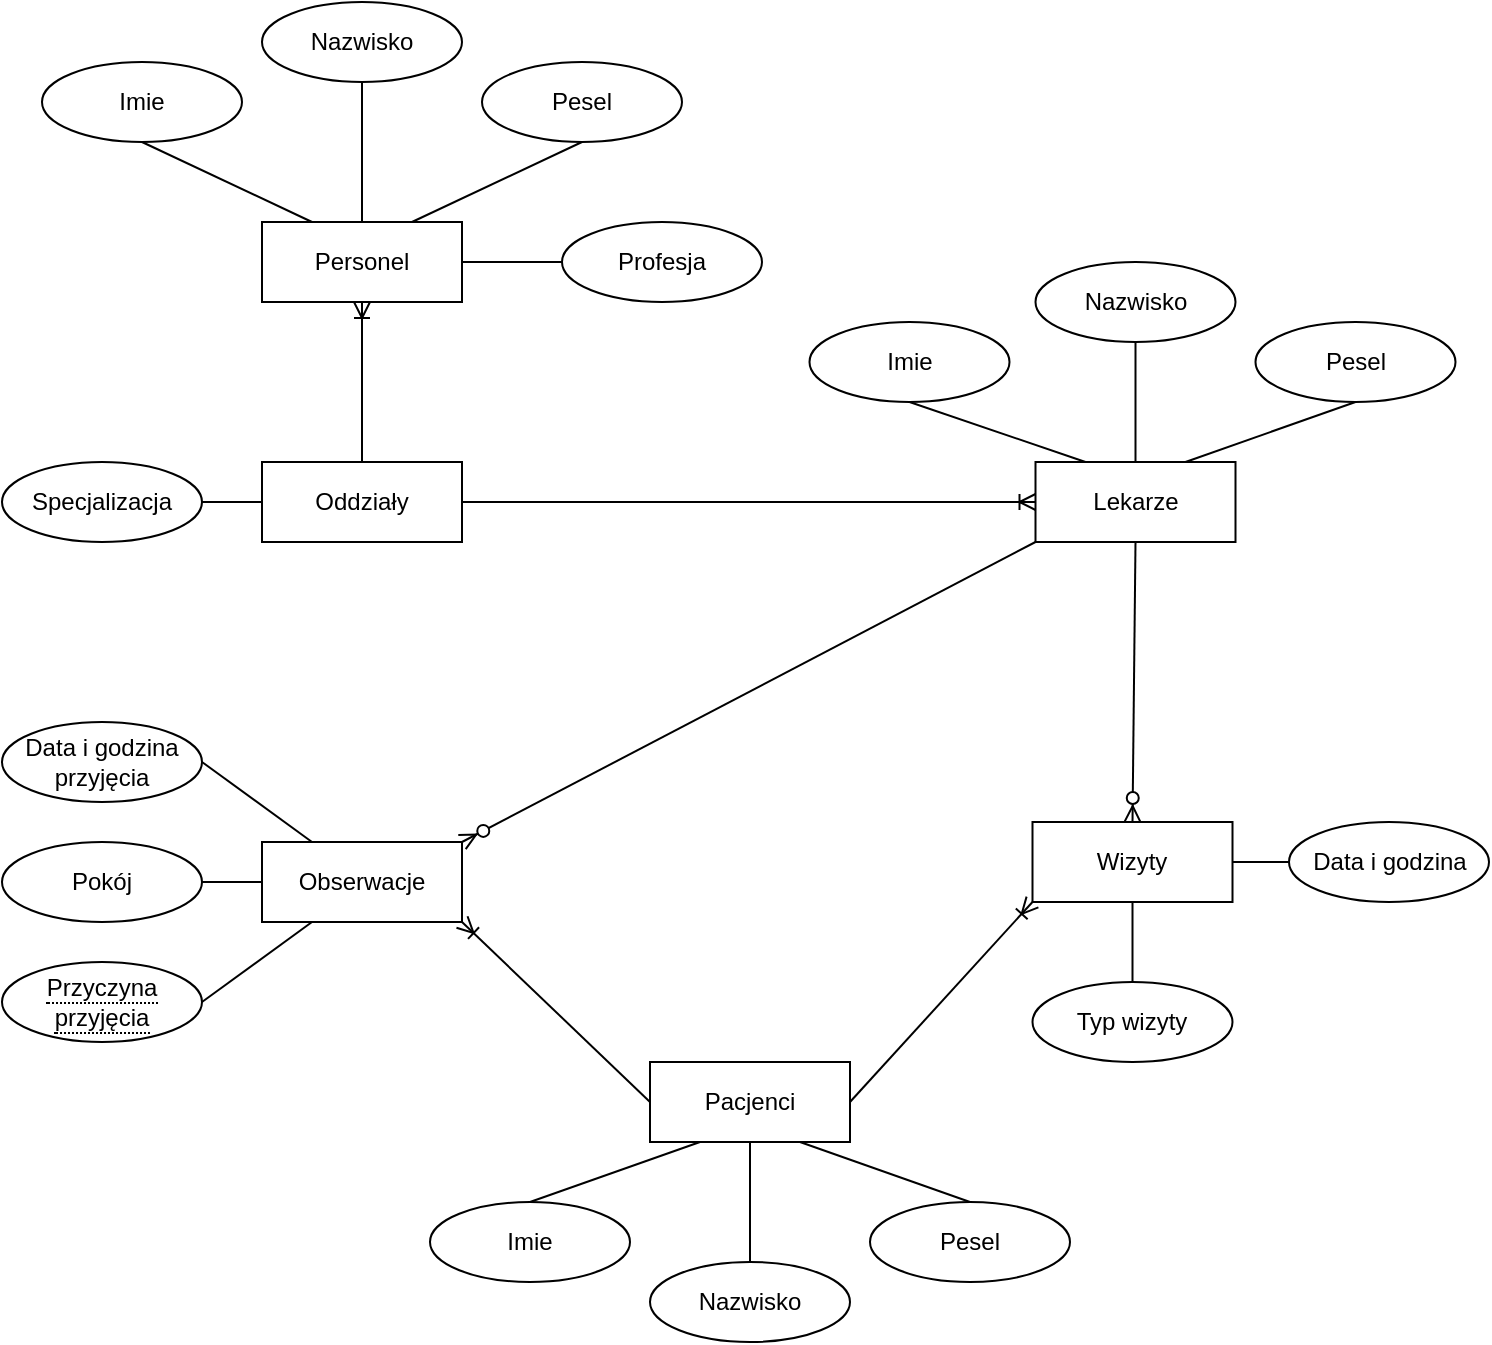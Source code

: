 <mxfile version="28.2.7">
  <diagram name="Strona-1" id="-lppfFUoyn-VrW0Z16MD">
    <mxGraphModel dx="2187" dy="1013" grid="1" gridSize="10" guides="1" tooltips="1" connect="1" arrows="1" fold="1" page="1" pageScale="1" pageWidth="827" pageHeight="1169" math="0" shadow="0">
      <root>
        <mxCell id="0" />
        <mxCell id="1" parent="0" />
        <mxCell id="iFF9OEFAJBV_8C1rozDQ-1" value="Lekarze" style="whiteSpace=wrap;html=1;align=center;" parent="1" vertex="1">
          <mxGeometry x="556.75" y="400" width="100" height="40" as="geometry" />
        </mxCell>
        <mxCell id="iFF9OEFAJBV_8C1rozDQ-2" value="Pacjenci" style="whiteSpace=wrap;html=1;align=center;" parent="1" vertex="1">
          <mxGeometry x="364" y="700" width="100" height="40" as="geometry" />
        </mxCell>
        <mxCell id="iFF9OEFAJBV_8C1rozDQ-5" value="Wizyty" style="whiteSpace=wrap;html=1;align=center;" parent="1" vertex="1">
          <mxGeometry x="555.25" y="580" width="100" height="40" as="geometry" />
        </mxCell>
        <mxCell id="iFF9OEFAJBV_8C1rozDQ-6" value="Imie" style="ellipse;whiteSpace=wrap;html=1;align=center;" parent="1" vertex="1">
          <mxGeometry x="254" y="770" width="100" height="40" as="geometry" />
        </mxCell>
        <mxCell id="iFF9OEFAJBV_8C1rozDQ-7" value="Nazwisko" style="ellipse;whiteSpace=wrap;html=1;align=center;" parent="1" vertex="1">
          <mxGeometry x="364" y="800" width="100" height="40" as="geometry" />
        </mxCell>
        <mxCell id="iFF9OEFAJBV_8C1rozDQ-9" value="" style="endArrow=none;html=1;rounded=0;exitX=0.25;exitY=1;exitDx=0;exitDy=0;entryX=0.5;entryY=0;entryDx=0;entryDy=0;" parent="1" source="iFF9OEFAJBV_8C1rozDQ-2" target="iFF9OEFAJBV_8C1rozDQ-6" edge="1">
          <mxGeometry relative="1" as="geometry">
            <mxPoint x="554" y="690" as="sourcePoint" />
            <mxPoint x="304" y="780" as="targetPoint" />
          </mxGeometry>
        </mxCell>
        <mxCell id="iFF9OEFAJBV_8C1rozDQ-11" value="" style="endArrow=none;html=1;rounded=0;exitX=0.5;exitY=1;exitDx=0;exitDy=0;entryX=0.5;entryY=0;entryDx=0;entryDy=0;" parent="1" source="iFF9OEFAJBV_8C1rozDQ-2" target="iFF9OEFAJBV_8C1rozDQ-7" edge="1">
          <mxGeometry relative="1" as="geometry">
            <mxPoint x="554" y="690" as="sourcePoint" />
            <mxPoint x="714" y="690" as="targetPoint" />
          </mxGeometry>
        </mxCell>
        <mxCell id="iFF9OEFAJBV_8C1rozDQ-13" value="Pesel" style="ellipse;whiteSpace=wrap;html=1;align=center;" parent="1" vertex="1">
          <mxGeometry x="474" y="770" width="100" height="40" as="geometry" />
        </mxCell>
        <mxCell id="iFF9OEFAJBV_8C1rozDQ-14" value="" style="endArrow=none;html=1;rounded=0;exitX=0.75;exitY=1;exitDx=0;exitDy=0;entryX=0.5;entryY=0;entryDx=0;entryDy=0;" parent="1" source="iFF9OEFAJBV_8C1rozDQ-2" target="iFF9OEFAJBV_8C1rozDQ-13" edge="1">
          <mxGeometry relative="1" as="geometry">
            <mxPoint x="439" y="630" as="sourcePoint" />
            <mxPoint x="524" y="780" as="targetPoint" />
          </mxGeometry>
        </mxCell>
        <mxCell id="iFF9OEFAJBV_8C1rozDQ-15" value="Imie" style="ellipse;whiteSpace=wrap;html=1;align=center;" parent="1" vertex="1">
          <mxGeometry x="443.75" y="330" width="100" height="40" as="geometry" />
        </mxCell>
        <mxCell id="iFF9OEFAJBV_8C1rozDQ-16" value="Nazwisko" style="ellipse;whiteSpace=wrap;html=1;align=center;" parent="1" vertex="1">
          <mxGeometry x="556.75" y="300" width="100" height="40" as="geometry" />
        </mxCell>
        <mxCell id="iFF9OEFAJBV_8C1rozDQ-17" value="" style="endArrow=none;html=1;rounded=0;exitX=0.25;exitY=0;exitDx=0;exitDy=0;entryX=0.5;entryY=1;entryDx=0;entryDy=0;" parent="1" source="iFF9OEFAJBV_8C1rozDQ-1" target="iFF9OEFAJBV_8C1rozDQ-15" edge="1">
          <mxGeometry relative="1" as="geometry">
            <mxPoint x="515.75" y="475" as="sourcePoint" />
            <mxPoint x="860.75" y="415" as="targetPoint" />
          </mxGeometry>
        </mxCell>
        <mxCell id="iFF9OEFAJBV_8C1rozDQ-18" value="" style="endArrow=none;html=1;rounded=0;exitX=0.5;exitY=0;exitDx=0;exitDy=0;entryX=0.5;entryY=1;entryDx=0;entryDy=0;" parent="1" source="iFF9OEFAJBV_8C1rozDQ-1" target="iFF9OEFAJBV_8C1rozDQ-16" edge="1">
          <mxGeometry relative="1" as="geometry">
            <mxPoint x="606.75" y="415" as="sourcePoint" />
            <mxPoint x="606.75" y="340" as="targetPoint" />
          </mxGeometry>
        </mxCell>
        <mxCell id="iFF9OEFAJBV_8C1rozDQ-19" value="Pesel" style="ellipse;whiteSpace=wrap;html=1;align=center;" parent="1" vertex="1">
          <mxGeometry x="666.75" y="330" width="100" height="40" as="geometry" />
        </mxCell>
        <mxCell id="iFF9OEFAJBV_8C1rozDQ-20" value="" style="endArrow=none;html=1;rounded=0;exitX=0.75;exitY=0;exitDx=0;exitDy=0;entryX=0.5;entryY=1;entryDx=0;entryDy=0;" parent="1" source="iFF9OEFAJBV_8C1rozDQ-1" target="iFF9OEFAJBV_8C1rozDQ-19" edge="1">
          <mxGeometry relative="1" as="geometry">
            <mxPoint x="631.75" y="415" as="sourcePoint" />
            <mxPoint x="716.75" y="360" as="targetPoint" />
          </mxGeometry>
        </mxCell>
        <mxCell id="iFF9OEFAJBV_8C1rozDQ-21" value="Typ wizyty" style="ellipse;whiteSpace=wrap;html=1;align=center;" parent="1" vertex="1">
          <mxGeometry x="555.25" y="660" width="100" height="40" as="geometry" />
        </mxCell>
        <mxCell id="iFF9OEFAJBV_8C1rozDQ-22" value="" style="endArrow=none;html=1;rounded=0;entryX=0.5;entryY=0;entryDx=0;entryDy=0;exitX=0.5;exitY=1;exitDx=0;exitDy=0;" parent="1" source="iFF9OEFAJBV_8C1rozDQ-5" target="iFF9OEFAJBV_8C1rozDQ-21" edge="1">
          <mxGeometry relative="1" as="geometry">
            <mxPoint x="407" y="610" as="sourcePoint" />
            <mxPoint x="567" y="610" as="targetPoint" />
          </mxGeometry>
        </mxCell>
        <mxCell id="iFF9OEFAJBV_8C1rozDQ-25" value="" style="endArrow=none;html=1;rounded=0;exitX=1;exitY=0.5;exitDx=0;exitDy=0;" parent="1" target="iFF9OEFAJBV_8C1rozDQ-26" edge="1" source="iFF9OEFAJBV_8C1rozDQ-5">
          <mxGeometry relative="1" as="geometry">
            <mxPoint x="660" y="600" as="sourcePoint" />
            <mxPoint x="567" y="610" as="targetPoint" />
          </mxGeometry>
        </mxCell>
        <mxCell id="iFF9OEFAJBV_8C1rozDQ-26" value="Data i godzina" style="ellipse;whiteSpace=wrap;html=1;align=center;" parent="1" vertex="1">
          <mxGeometry x="683.5" y="580" width="100" height="40" as="geometry" />
        </mxCell>
        <mxCell id="iFF9OEFAJBV_8C1rozDQ-36" value="Oddziały" style="whiteSpace=wrap;html=1;align=center;" parent="1" vertex="1">
          <mxGeometry x="170" y="400" width="100" height="40" as="geometry" />
        </mxCell>
        <mxCell id="iFF9OEFAJBV_8C1rozDQ-42" value="" style="edgeStyle=entityRelationEdgeStyle;fontSize=12;html=1;endArrow=ERoneToMany;rounded=0;entryX=0;entryY=0.5;entryDx=0;entryDy=0;exitX=1;exitY=0.5;exitDx=0;exitDy=0;" parent="1" source="iFF9OEFAJBV_8C1rozDQ-36" target="iFF9OEFAJBV_8C1rozDQ-1" edge="1">
          <mxGeometry width="100" height="100" relative="1" as="geometry">
            <mxPoint x="450" y="480" as="sourcePoint" />
            <mxPoint x="450" y="500" as="targetPoint" />
          </mxGeometry>
        </mxCell>
        <mxCell id="iFF9OEFAJBV_8C1rozDQ-43" value="Personel" style="whiteSpace=wrap;html=1;align=center;" parent="1" vertex="1">
          <mxGeometry x="170" y="280" width="100" height="40" as="geometry" />
        </mxCell>
        <mxCell id="iFF9OEFAJBV_8C1rozDQ-44" value="" style="fontSize=12;html=1;endArrow=ERoneToMany;rounded=0;entryX=0.5;entryY=1;entryDx=0;entryDy=0;exitX=0.5;exitY=0;exitDx=0;exitDy=0;" parent="1" source="iFF9OEFAJBV_8C1rozDQ-36" target="iFF9OEFAJBV_8C1rozDQ-43" edge="1">
          <mxGeometry width="100" height="100" relative="1" as="geometry">
            <mxPoint x="380" y="550" as="sourcePoint" />
            <mxPoint x="480" y="450" as="targetPoint" />
          </mxGeometry>
        </mxCell>
        <mxCell id="iFF9OEFAJBV_8C1rozDQ-50" value="Imie" style="ellipse;whiteSpace=wrap;html=1;align=center;" parent="1" vertex="1">
          <mxGeometry x="60" y="200" width="100" height="40" as="geometry" />
        </mxCell>
        <mxCell id="iFF9OEFAJBV_8C1rozDQ-51" value="Nazwisko" style="ellipse;whiteSpace=wrap;html=1;align=center;" parent="1" vertex="1">
          <mxGeometry x="170" y="170" width="100" height="40" as="geometry" />
        </mxCell>
        <mxCell id="iFF9OEFAJBV_8C1rozDQ-52" value="" style="endArrow=none;html=1;rounded=0;exitX=0.25;exitY=0;exitDx=0;exitDy=0;entryX=0.5;entryY=1;entryDx=0;entryDy=0;" parent="1" source="iFF9OEFAJBV_8C1rozDQ-43" target="iFF9OEFAJBV_8C1rozDQ-50" edge="1">
          <mxGeometry relative="1" as="geometry">
            <mxPoint x="195" y="270" as="sourcePoint" />
            <mxPoint x="110" y="260" as="targetPoint" />
          </mxGeometry>
        </mxCell>
        <mxCell id="iFF9OEFAJBV_8C1rozDQ-53" value="" style="endArrow=none;html=1;rounded=0;exitX=0.5;exitY=0;exitDx=0;exitDy=0;entryX=0.5;entryY=1;entryDx=0;entryDy=0;" parent="1" source="iFF9OEFAJBV_8C1rozDQ-43" target="iFF9OEFAJBV_8C1rozDQ-51" edge="1">
          <mxGeometry relative="1" as="geometry">
            <mxPoint x="220" y="170" as="sourcePoint" />
            <mxPoint x="220" y="110" as="targetPoint" />
          </mxGeometry>
        </mxCell>
        <mxCell id="iFF9OEFAJBV_8C1rozDQ-54" value="Pesel" style="ellipse;whiteSpace=wrap;html=1;align=center;" parent="1" vertex="1">
          <mxGeometry x="280" y="200" width="100" height="40" as="geometry" />
        </mxCell>
        <mxCell id="iFF9OEFAJBV_8C1rozDQ-55" value="" style="endArrow=none;html=1;rounded=0;exitX=0.75;exitY=0;exitDx=0;exitDy=0;entryX=0.5;entryY=1;entryDx=0;entryDy=0;" parent="1" source="iFF9OEFAJBV_8C1rozDQ-43" target="iFF9OEFAJBV_8C1rozDQ-54" edge="1">
          <mxGeometry relative="1" as="geometry">
            <mxPoint x="245" y="270" as="sourcePoint" />
            <mxPoint x="330" y="260" as="targetPoint" />
          </mxGeometry>
        </mxCell>
        <mxCell id="iFF9OEFAJBV_8C1rozDQ-56" value="Profesja" style="ellipse;whiteSpace=wrap;html=1;align=center;" parent="1" vertex="1">
          <mxGeometry x="320" y="280" width="100" height="40" as="geometry" />
        </mxCell>
        <mxCell id="iFF9OEFAJBV_8C1rozDQ-62" value="Specjalizacja" style="ellipse;whiteSpace=wrap;html=1;align=center;" parent="1" vertex="1">
          <mxGeometry x="40" y="400" width="100" height="40" as="geometry" />
        </mxCell>
        <mxCell id="iFF9OEFAJBV_8C1rozDQ-63" value="" style="endArrow=none;html=1;rounded=0;exitX=1;exitY=0.5;exitDx=0;exitDy=0;entryX=0;entryY=0.5;entryDx=0;entryDy=0;" parent="1" source="iFF9OEFAJBV_8C1rozDQ-62" target="iFF9OEFAJBV_8C1rozDQ-36" edge="1">
          <mxGeometry relative="1" as="geometry">
            <mxPoint x="150" y="490" as="sourcePoint" />
            <mxPoint x="310" y="490" as="targetPoint" />
          </mxGeometry>
        </mxCell>
        <mxCell id="PejjLpBcpy2d2Qgk41W6-1" value="Obserwacje" style="whiteSpace=wrap;html=1;align=center;" vertex="1" parent="1">
          <mxGeometry x="170" y="590" width="100" height="40" as="geometry" />
        </mxCell>
        <mxCell id="PejjLpBcpy2d2Qgk41W6-5" value="Pokój" style="ellipse;whiteSpace=wrap;html=1;align=center;" vertex="1" parent="1">
          <mxGeometry x="40" y="590" width="100" height="40" as="geometry" />
        </mxCell>
        <mxCell id="PejjLpBcpy2d2Qgk41W6-6" value="" style="endArrow=none;html=1;rounded=0;exitX=0;exitY=0.5;exitDx=0;exitDy=0;entryX=1;entryY=0.5;entryDx=0;entryDy=0;" edge="1" parent="1" source="PejjLpBcpy2d2Qgk41W6-1" target="PejjLpBcpy2d2Qgk41W6-5">
          <mxGeometry relative="1" as="geometry">
            <mxPoint x="480" y="640" as="sourcePoint" />
            <mxPoint x="640" y="640" as="targetPoint" />
          </mxGeometry>
        </mxCell>
        <mxCell id="PejjLpBcpy2d2Qgk41W6-7" value="Data i godzina&lt;div&gt;przyjęcia&lt;/div&gt;" style="ellipse;whiteSpace=wrap;html=1;align=center;" vertex="1" parent="1">
          <mxGeometry x="40" y="530" width="100" height="40" as="geometry" />
        </mxCell>
        <mxCell id="PejjLpBcpy2d2Qgk41W6-8" value="" style="endArrow=none;html=1;rounded=0;exitX=0.25;exitY=0;exitDx=0;exitDy=0;entryX=1;entryY=0.5;entryDx=0;entryDy=0;" edge="1" parent="1" source="PejjLpBcpy2d2Qgk41W6-1" target="PejjLpBcpy2d2Qgk41W6-7">
          <mxGeometry relative="1" as="geometry">
            <mxPoint x="340" y="590" as="sourcePoint" />
            <mxPoint x="500" y="590" as="targetPoint" />
          </mxGeometry>
        </mxCell>
        <mxCell id="PejjLpBcpy2d2Qgk41W6-9" value="&lt;span style=&quot;border-bottom: 1px dotted&quot;&gt;Przyczyna przyjęcia&lt;/span&gt;" style="ellipse;whiteSpace=wrap;html=1;align=center;" vertex="1" parent="1">
          <mxGeometry x="40" y="650" width="100" height="40" as="geometry" />
        </mxCell>
        <mxCell id="PejjLpBcpy2d2Qgk41W6-10" value="" style="endArrow=none;html=1;rounded=0;exitX=1;exitY=0.5;exitDx=0;exitDy=0;entryX=0.25;entryY=1;entryDx=0;entryDy=0;" edge="1" parent="1" source="PejjLpBcpy2d2Qgk41W6-9" target="PejjLpBcpy2d2Qgk41W6-1">
          <mxGeometry relative="1" as="geometry">
            <mxPoint x="240" y="600" as="sourcePoint" />
            <mxPoint x="400" y="600" as="targetPoint" />
          </mxGeometry>
        </mxCell>
        <mxCell id="PejjLpBcpy2d2Qgk41W6-12" value="" style="endArrow=none;html=1;rounded=0;exitX=1;exitY=0.5;exitDx=0;exitDy=0;entryX=0;entryY=0.5;entryDx=0;entryDy=0;" edge="1" parent="1" source="iFF9OEFAJBV_8C1rozDQ-43" target="iFF9OEFAJBV_8C1rozDQ-56">
          <mxGeometry relative="1" as="geometry">
            <mxPoint x="270" y="300" as="sourcePoint" />
            <mxPoint x="350" y="275" as="targetPoint" />
          </mxGeometry>
        </mxCell>
        <mxCell id="PejjLpBcpy2d2Qgk41W6-13" value="" style="fontSize=12;html=1;endArrow=ERoneToMany;rounded=0;exitX=0;exitY=0.5;exitDx=0;exitDy=0;entryX=1;entryY=1;entryDx=0;entryDy=0;" edge="1" parent="1" source="iFF9OEFAJBV_8C1rozDQ-2" target="PejjLpBcpy2d2Qgk41W6-1">
          <mxGeometry width="100" height="100" relative="1" as="geometry">
            <mxPoint x="390" y="580" as="sourcePoint" />
            <mxPoint x="210" y="730" as="targetPoint" />
          </mxGeometry>
        </mxCell>
        <mxCell id="PejjLpBcpy2d2Qgk41W6-14" value="" style="fontSize=12;html=1;endArrow=ERoneToMany;rounded=0;entryX=0;entryY=1;entryDx=0;entryDy=0;exitX=1;exitY=0.5;exitDx=0;exitDy=0;" edge="1" parent="1" source="iFF9OEFAJBV_8C1rozDQ-2" target="iFF9OEFAJBV_8C1rozDQ-5">
          <mxGeometry width="100" height="100" relative="1" as="geometry">
            <mxPoint x="360" y="620" as="sourcePoint" />
            <mxPoint x="460" y="520" as="targetPoint" />
          </mxGeometry>
        </mxCell>
        <mxCell id="PejjLpBcpy2d2Qgk41W6-16" value="" style="fontSize=12;html=1;endArrow=ERzeroToMany;endFill=1;rounded=0;entryX=0.5;entryY=0;entryDx=0;entryDy=0;exitX=0.5;exitY=1;exitDx=0;exitDy=0;" edge="1" parent="1" source="iFF9OEFAJBV_8C1rozDQ-1" target="iFF9OEFAJBV_8C1rozDQ-5">
          <mxGeometry width="100" height="100" relative="1" as="geometry">
            <mxPoint x="460" y="610" as="sourcePoint" />
            <mxPoint x="620" y="500" as="targetPoint" />
          </mxGeometry>
        </mxCell>
        <mxCell id="PejjLpBcpy2d2Qgk41W6-18" value="" style="fontSize=12;html=1;endArrow=ERzeroToMany;endFill=1;rounded=0;exitX=0;exitY=1;exitDx=0;exitDy=0;" edge="1" parent="1" source="iFF9OEFAJBV_8C1rozDQ-1">
          <mxGeometry width="100" height="100" relative="1" as="geometry">
            <mxPoint x="420" y="610" as="sourcePoint" />
            <mxPoint x="270" y="590" as="targetPoint" />
          </mxGeometry>
        </mxCell>
      </root>
    </mxGraphModel>
  </diagram>
</mxfile>
